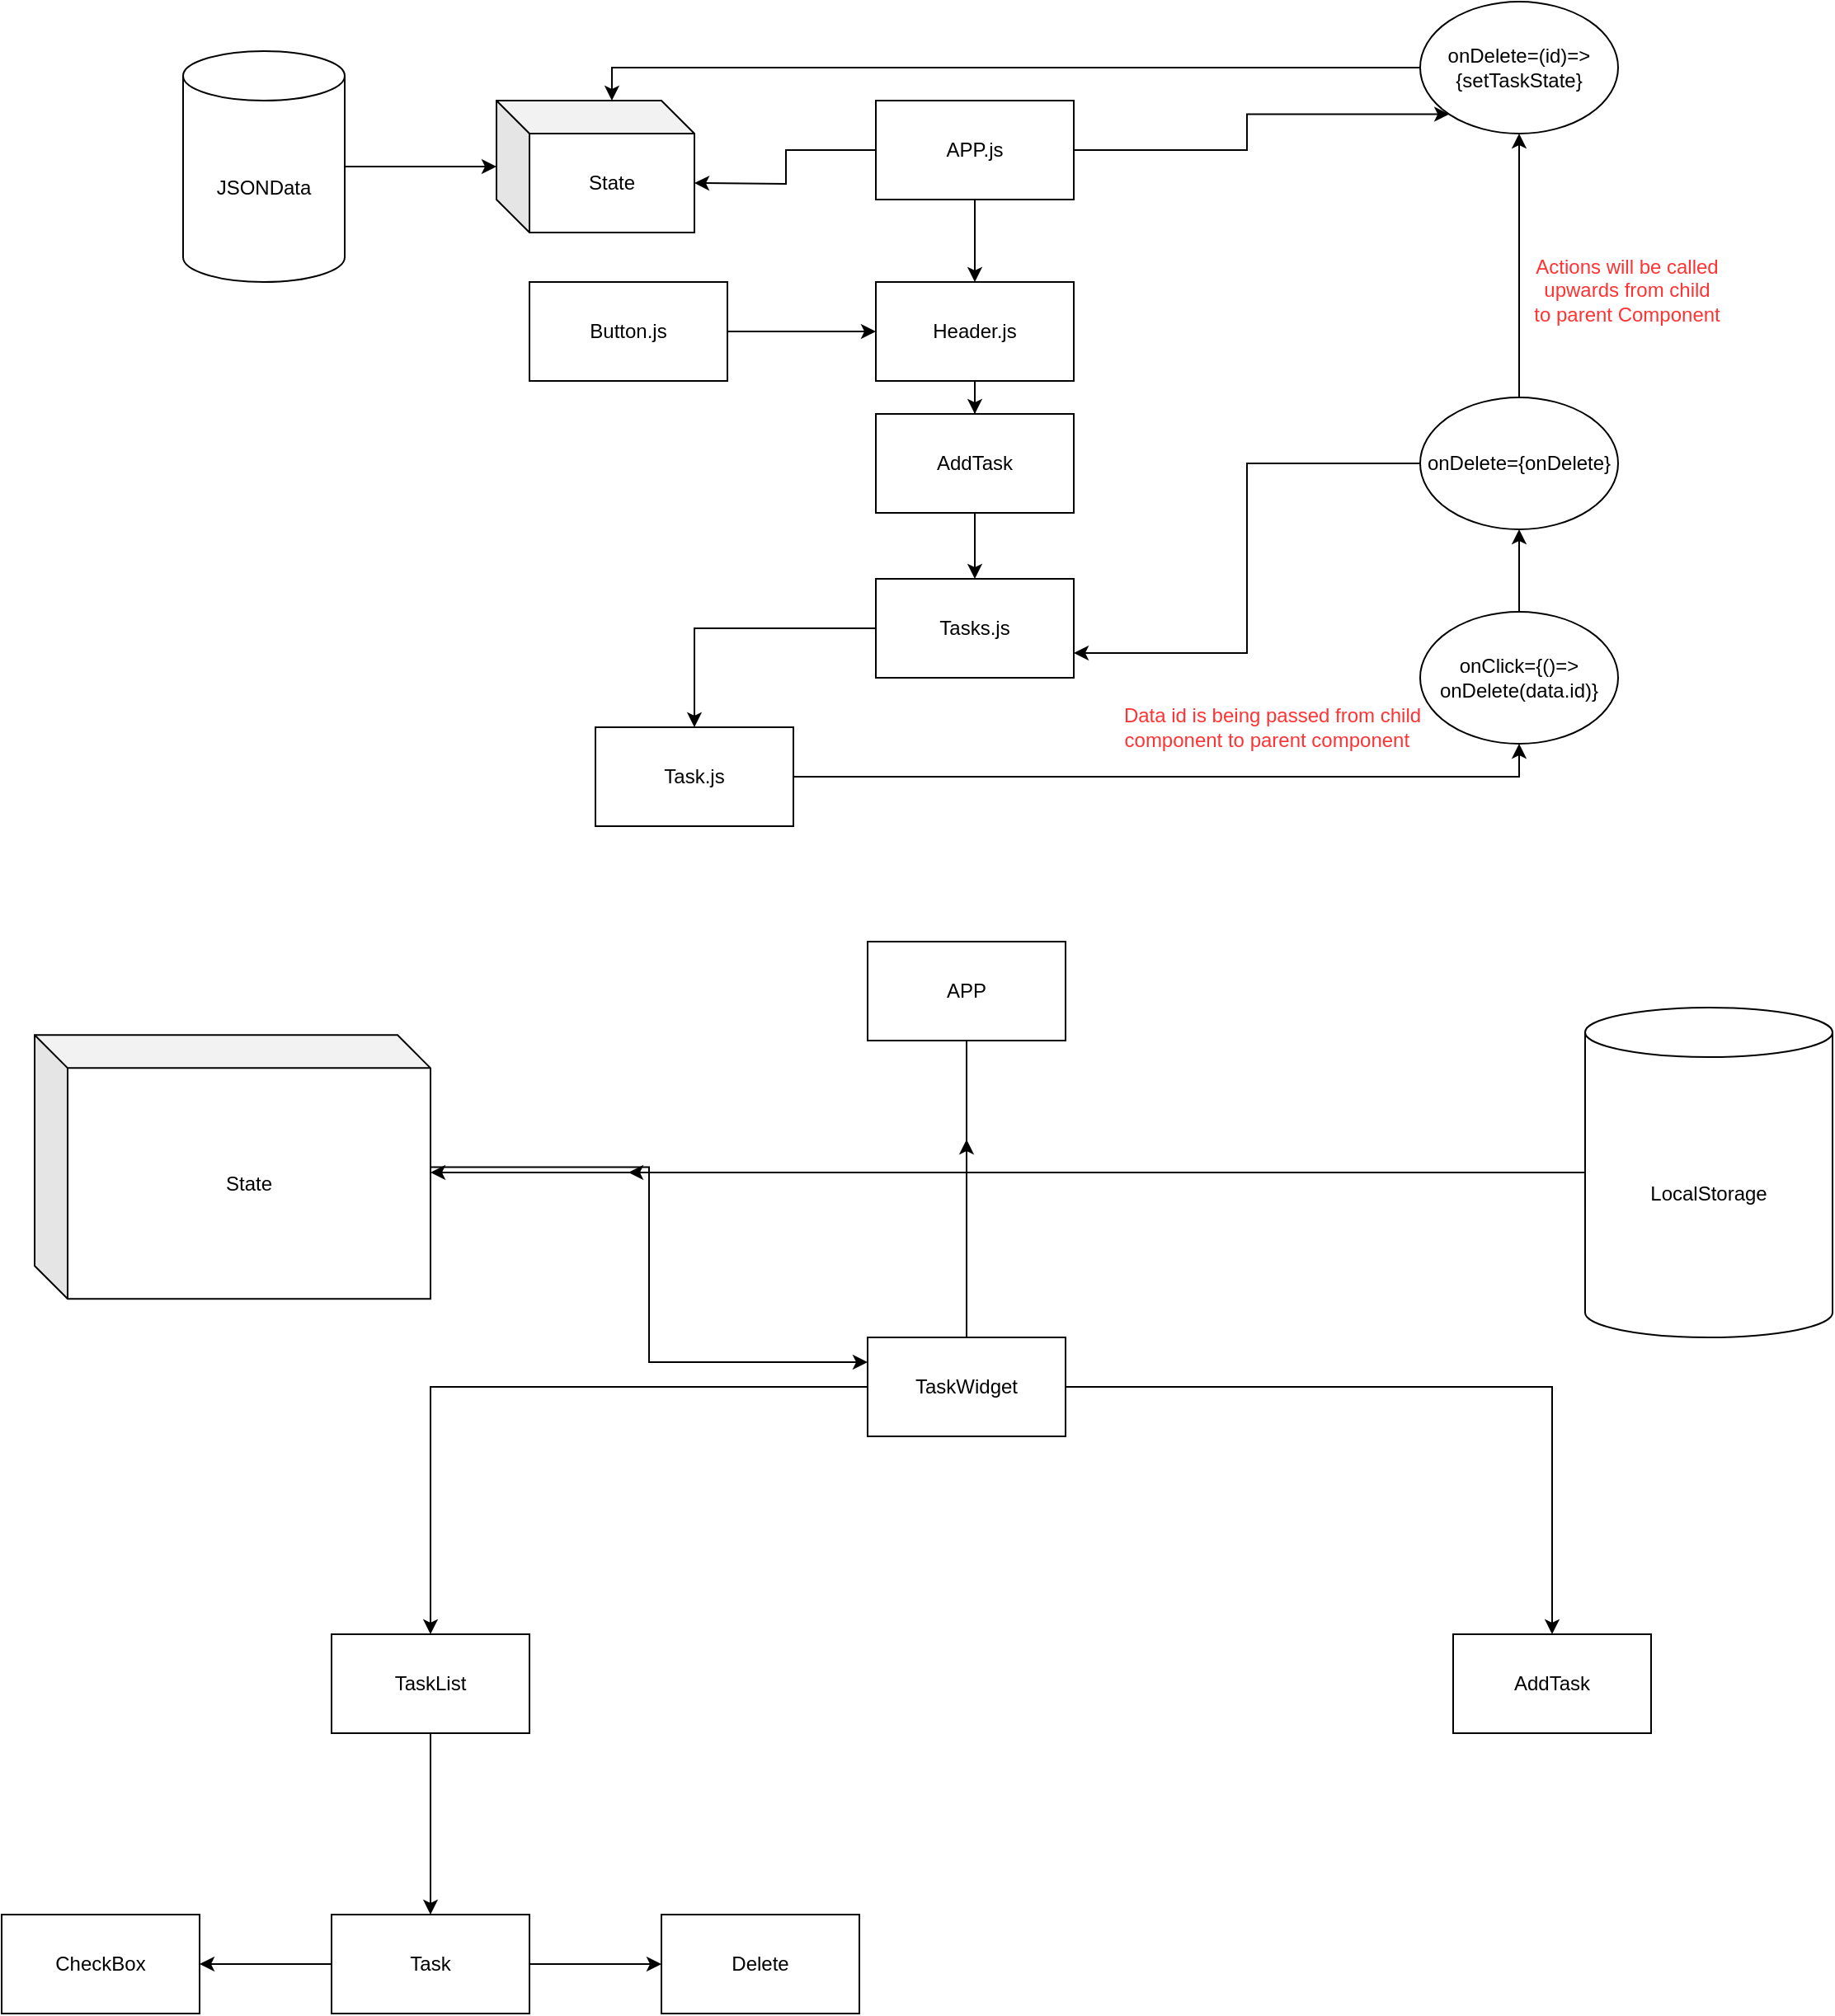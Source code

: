 <mxfile version="14.2.7" type="github">
  <diagram id="XIvJirokyolR4Q2zgeg9" name="Page-1">
    <mxGraphModel dx="2280" dy="692" grid="1" gridSize="10" guides="1" tooltips="1" connect="1" arrows="1" fold="1" page="1" pageScale="1" pageWidth="850" pageHeight="1100" math="0" shadow="0">
      <root>
        <mxCell id="0" />
        <mxCell id="1" parent="0" />
        <mxCell id="-jr_KmrOgbQ2j4UbXpEs-5" value="" style="edgeStyle=orthogonalEdgeStyle;rounded=0;orthogonalLoop=1;jettySize=auto;html=1;entryX=0;entryY=1;entryDx=0;entryDy=0;" parent="1" source="-jr_KmrOgbQ2j4UbXpEs-1" target="-jr_KmrOgbQ2j4UbXpEs-30" edge="1">
          <mxGeometry relative="1" as="geometry">
            <mxPoint x="620" y="220" as="targetPoint" />
          </mxGeometry>
        </mxCell>
        <mxCell id="-jr_KmrOgbQ2j4UbXpEs-36" value="" style="edgeStyle=orthogonalEdgeStyle;rounded=0;orthogonalLoop=1;jettySize=auto;html=1;" parent="1" source="-jr_KmrOgbQ2j4UbXpEs-1" edge="1">
          <mxGeometry relative="1" as="geometry">
            <mxPoint x="260" y="220" as="targetPoint" />
          </mxGeometry>
        </mxCell>
        <mxCell id="-jr_KmrOgbQ2j4UbXpEs-53" value="" style="edgeStyle=orthogonalEdgeStyle;rounded=0;orthogonalLoop=1;jettySize=auto;html=1;" parent="1" source="-jr_KmrOgbQ2j4UbXpEs-1" target="-jr_KmrOgbQ2j4UbXpEs-38" edge="1">
          <mxGeometry relative="1" as="geometry" />
        </mxCell>
        <mxCell id="-jr_KmrOgbQ2j4UbXpEs-1" value="APP.js" style="rounded=0;whiteSpace=wrap;html=1;" parent="1" vertex="1">
          <mxGeometry x="370" y="170" width="120" height="60" as="geometry" />
        </mxCell>
        <mxCell id="-jr_KmrOgbQ2j4UbXpEs-61" value="" style="edgeStyle=orthogonalEdgeStyle;rounded=0;orthogonalLoop=1;jettySize=auto;html=1;" parent="1" source="-jr_KmrOgbQ2j4UbXpEs-2" target="-jr_KmrOgbQ2j4UbXpEs-8" edge="1">
          <mxGeometry relative="1" as="geometry" />
        </mxCell>
        <mxCell id="-jr_KmrOgbQ2j4UbXpEs-2" value="Tasks.js" style="rounded=0;whiteSpace=wrap;html=1;" parent="1" vertex="1">
          <mxGeometry x="370" y="460" width="120" height="60" as="geometry" />
        </mxCell>
        <mxCell id="-jr_KmrOgbQ2j4UbXpEs-62" style="edgeStyle=orthogonalEdgeStyle;rounded=0;orthogonalLoop=1;jettySize=auto;html=1;entryX=0.5;entryY=1;entryDx=0;entryDy=0;" parent="1" source="-jr_KmrOgbQ2j4UbXpEs-8" target="-jr_KmrOgbQ2j4UbXpEs-11" edge="1">
          <mxGeometry relative="1" as="geometry" />
        </mxCell>
        <mxCell id="-jr_KmrOgbQ2j4UbXpEs-8" value="Task.js" style="rounded=0;whiteSpace=wrap;html=1;" parent="1" vertex="1">
          <mxGeometry x="200" y="550" width="120" height="60" as="geometry" />
        </mxCell>
        <mxCell id="-jr_KmrOgbQ2j4UbXpEs-64" value="" style="edgeStyle=orthogonalEdgeStyle;rounded=0;orthogonalLoop=1;jettySize=auto;html=1;" parent="1" source="-jr_KmrOgbQ2j4UbXpEs-11" target="-jr_KmrOgbQ2j4UbXpEs-29" edge="1">
          <mxGeometry relative="1" as="geometry" />
        </mxCell>
        <mxCell id="-jr_KmrOgbQ2j4UbXpEs-11" value="onClick={()=&amp;gt; onDelete(data.id)}" style="ellipse;whiteSpace=wrap;html=1;rounded=0;" parent="1" vertex="1">
          <mxGeometry x="700" y="480" width="120" height="80" as="geometry" />
        </mxCell>
        <mxCell id="-jr_KmrOgbQ2j4UbXpEs-23" value="&lt;font color=&quot;#ff3333&quot;&gt;Data id is being passed from child &lt;br&gt;component to parent component&amp;nbsp;&amp;nbsp;&lt;/font&gt;" style="text;html=1;align=center;verticalAlign=middle;resizable=0;points=[];autosize=1;" parent="1" vertex="1">
          <mxGeometry x="510" y="535" width="200" height="30" as="geometry" />
        </mxCell>
        <mxCell id="-jr_KmrOgbQ2j4UbXpEs-24" value="&lt;font color=&quot;#ff3333&quot;&gt;Actions will be called &lt;br&gt;upwards from child&lt;br&gt;&amp;nbsp;to parent Component&amp;nbsp;&lt;/font&gt;" style="text;html=1;align=center;verticalAlign=middle;resizable=0;points=[];autosize=1;" parent="1" vertex="1">
          <mxGeometry x="760" y="260" width="130" height="50" as="geometry" />
        </mxCell>
        <mxCell id="-jr_KmrOgbQ2j4UbXpEs-63" style="edgeStyle=orthogonalEdgeStyle;rounded=0;orthogonalLoop=1;jettySize=auto;html=1;entryX=1;entryY=0.75;entryDx=0;entryDy=0;" parent="1" source="-jr_KmrOgbQ2j4UbXpEs-29" target="-jr_KmrOgbQ2j4UbXpEs-2" edge="1">
          <mxGeometry relative="1" as="geometry" />
        </mxCell>
        <mxCell id="-jr_KmrOgbQ2j4UbXpEs-65" style="edgeStyle=orthogonalEdgeStyle;rounded=0;orthogonalLoop=1;jettySize=auto;html=1;entryX=0.5;entryY=1;entryDx=0;entryDy=0;" parent="1" source="-jr_KmrOgbQ2j4UbXpEs-29" target="-jr_KmrOgbQ2j4UbXpEs-30" edge="1">
          <mxGeometry relative="1" as="geometry" />
        </mxCell>
        <mxCell id="-jr_KmrOgbQ2j4UbXpEs-29" value="&lt;span&gt;onDelete={onDelete}&lt;/span&gt;" style="ellipse;whiteSpace=wrap;html=1;" parent="1" vertex="1">
          <mxGeometry x="700" y="350" width="120" height="80" as="geometry" />
        </mxCell>
        <mxCell id="-jr_KmrOgbQ2j4UbXpEs-44" style="edgeStyle=orthogonalEdgeStyle;rounded=0;orthogonalLoop=1;jettySize=auto;html=1;entryX=0.583;entryY=0;entryDx=0;entryDy=0;entryPerimeter=0;" parent="1" source="-jr_KmrOgbQ2j4UbXpEs-30" target="-jr_KmrOgbQ2j4UbXpEs-41" edge="1">
          <mxGeometry relative="1" as="geometry" />
        </mxCell>
        <mxCell id="-jr_KmrOgbQ2j4UbXpEs-30" value="&lt;span&gt;onDelete=(id)=&amp;gt;{setTaskState}&lt;/span&gt;" style="ellipse;whiteSpace=wrap;html=1;" parent="1" vertex="1">
          <mxGeometry x="700" y="110" width="120" height="80" as="geometry" />
        </mxCell>
        <mxCell id="-jr_KmrOgbQ2j4UbXpEs-54" value="" style="edgeStyle=orthogonalEdgeStyle;rounded=0;orthogonalLoop=1;jettySize=auto;html=1;" parent="1" source="-jr_KmrOgbQ2j4UbXpEs-38" target="-jr_KmrOgbQ2j4UbXpEs-48" edge="1">
          <mxGeometry relative="1" as="geometry" />
        </mxCell>
        <mxCell id="-jr_KmrOgbQ2j4UbXpEs-38" value="Header.js&lt;br&gt;" style="rounded=0;whiteSpace=wrap;html=1;" parent="1" vertex="1">
          <mxGeometry x="370" y="280" width="120" height="60" as="geometry" />
        </mxCell>
        <mxCell id="-jr_KmrOgbQ2j4UbXpEs-66" style="edgeStyle=orthogonalEdgeStyle;rounded=0;orthogonalLoop=1;jettySize=auto;html=1;" parent="1" source="-jr_KmrOgbQ2j4UbXpEs-39" target="-jr_KmrOgbQ2j4UbXpEs-38" edge="1">
          <mxGeometry relative="1" as="geometry" />
        </mxCell>
        <mxCell id="-jr_KmrOgbQ2j4UbXpEs-39" value="Button.js" style="rounded=0;whiteSpace=wrap;html=1;" parent="1" vertex="1">
          <mxGeometry x="160" y="280" width="120" height="60" as="geometry" />
        </mxCell>
        <mxCell id="-jr_KmrOgbQ2j4UbXpEs-41" value="State" style="shape=cube;whiteSpace=wrap;html=1;boundedLbl=1;backgroundOutline=1;darkOpacity=0.05;darkOpacity2=0.1;" parent="1" vertex="1">
          <mxGeometry x="140" y="170" width="120" height="80" as="geometry" />
        </mxCell>
        <mxCell id="-jr_KmrOgbQ2j4UbXpEs-43" value="" style="edgeStyle=orthogonalEdgeStyle;rounded=0;orthogonalLoop=1;jettySize=auto;html=1;" parent="1" source="-jr_KmrOgbQ2j4UbXpEs-42" target="-jr_KmrOgbQ2j4UbXpEs-41" edge="1">
          <mxGeometry relative="1" as="geometry" />
        </mxCell>
        <mxCell id="-jr_KmrOgbQ2j4UbXpEs-42" value="JSONData" style="shape=cylinder3;whiteSpace=wrap;html=1;boundedLbl=1;backgroundOutline=1;size=15;" parent="1" vertex="1">
          <mxGeometry x="-50" y="140" width="98" height="140" as="geometry" />
        </mxCell>
        <mxCell id="-jr_KmrOgbQ2j4UbXpEs-59" value="" style="edgeStyle=orthogonalEdgeStyle;rounded=0;orthogonalLoop=1;jettySize=auto;html=1;" parent="1" source="-jr_KmrOgbQ2j4UbXpEs-48" target="-jr_KmrOgbQ2j4UbXpEs-2" edge="1">
          <mxGeometry relative="1" as="geometry" />
        </mxCell>
        <mxCell id="-jr_KmrOgbQ2j4UbXpEs-48" value="AddTask" style="rounded=0;whiteSpace=wrap;html=1;" parent="1" vertex="1">
          <mxGeometry x="370" y="360" width="120" height="60" as="geometry" />
        </mxCell>
        <mxCell id="RuUFGmUNuhghyse_Q7P7-1" value="APP" style="rounded=0;whiteSpace=wrap;html=1;" parent="1" vertex="1">
          <mxGeometry x="365" y="680" width="120" height="60" as="geometry" />
        </mxCell>
        <mxCell id="RuUFGmUNuhghyse_Q7P7-5" value="" style="edgeStyle=orthogonalEdgeStyle;rounded=0;orthogonalLoop=1;jettySize=auto;html=1;" parent="1" source="RuUFGmUNuhghyse_Q7P7-2" target="RuUFGmUNuhghyse_Q7P7-4" edge="1">
          <mxGeometry relative="1" as="geometry" />
        </mxCell>
        <mxCell id="RuUFGmUNuhghyse_Q7P7-7" value="" style="edgeStyle=orthogonalEdgeStyle;rounded=0;orthogonalLoop=1;jettySize=auto;html=1;" parent="1" source="RuUFGmUNuhghyse_Q7P7-2" target="RuUFGmUNuhghyse_Q7P7-6" edge="1">
          <mxGeometry relative="1" as="geometry" />
        </mxCell>
        <mxCell id="RuUFGmUNuhghyse_Q7P7-18" style="edgeStyle=orthogonalEdgeStyle;rounded=0;orthogonalLoop=1;jettySize=auto;html=1;" parent="1" source="RuUFGmUNuhghyse_Q7P7-2" edge="1">
          <mxGeometry relative="1" as="geometry">
            <mxPoint x="425" y="800" as="targetPoint" />
          </mxGeometry>
        </mxCell>
        <mxCell id="RuUFGmUNuhghyse_Q7P7-2" value="TaskWidget" style="rounded=0;whiteSpace=wrap;html=1;" parent="1" vertex="1">
          <mxGeometry x="365" y="920" width="120" height="60" as="geometry" />
        </mxCell>
        <mxCell id="RuUFGmUNuhghyse_Q7P7-4" value="AddTask" style="rounded=0;whiteSpace=wrap;html=1;" parent="1" vertex="1">
          <mxGeometry x="720" y="1100" width="120" height="60" as="geometry" />
        </mxCell>
        <mxCell id="RuUFGmUNuhghyse_Q7P7-9" value="" style="edgeStyle=orthogonalEdgeStyle;rounded=0;orthogonalLoop=1;jettySize=auto;html=1;" parent="1" source="RuUFGmUNuhghyse_Q7P7-6" target="RuUFGmUNuhghyse_Q7P7-8" edge="1">
          <mxGeometry relative="1" as="geometry" />
        </mxCell>
        <mxCell id="RuUFGmUNuhghyse_Q7P7-6" value="TaskList" style="rounded=0;whiteSpace=wrap;html=1;" parent="1" vertex="1">
          <mxGeometry x="40" y="1100" width="120" height="60" as="geometry" />
        </mxCell>
        <mxCell id="RuUFGmUNuhghyse_Q7P7-11" value="" style="edgeStyle=orthogonalEdgeStyle;rounded=0;orthogonalLoop=1;jettySize=auto;html=1;" parent="1" source="RuUFGmUNuhghyse_Q7P7-8" target="RuUFGmUNuhghyse_Q7P7-10" edge="1">
          <mxGeometry relative="1" as="geometry" />
        </mxCell>
        <mxCell id="RuUFGmUNuhghyse_Q7P7-13" value="" style="edgeStyle=orthogonalEdgeStyle;rounded=0;orthogonalLoop=1;jettySize=auto;html=1;" parent="1" source="RuUFGmUNuhghyse_Q7P7-8" target="RuUFGmUNuhghyse_Q7P7-12" edge="1">
          <mxGeometry relative="1" as="geometry" />
        </mxCell>
        <mxCell id="RuUFGmUNuhghyse_Q7P7-8" value="Task" style="rounded=0;whiteSpace=wrap;html=1;" parent="1" vertex="1">
          <mxGeometry x="40" y="1270" width="120" height="60" as="geometry" />
        </mxCell>
        <mxCell id="RuUFGmUNuhghyse_Q7P7-10" value="CheckBox" style="rounded=0;whiteSpace=wrap;html=1;" parent="1" vertex="1">
          <mxGeometry x="-160" y="1270" width="120" height="60" as="geometry" />
        </mxCell>
        <mxCell id="RuUFGmUNuhghyse_Q7P7-12" value="Delete" style="rounded=0;whiteSpace=wrap;html=1;" parent="1" vertex="1">
          <mxGeometry x="240" y="1270" width="120" height="60" as="geometry" />
        </mxCell>
        <mxCell id="RuUFGmUNuhghyse_Q7P7-19" style="edgeStyle=orthogonalEdgeStyle;rounded=0;orthogonalLoop=1;jettySize=auto;html=1;entryX=0;entryY=0.25;entryDx=0;entryDy=0;" parent="1" source="RuUFGmUNuhghyse_Q7P7-14" target="RuUFGmUNuhghyse_Q7P7-2" edge="1">
          <mxGeometry relative="1" as="geometry" />
        </mxCell>
        <mxCell id="RuUFGmUNuhghyse_Q7P7-14" value="State" style="shape=cube;whiteSpace=wrap;html=1;boundedLbl=1;backgroundOutline=1;darkOpacity=0.05;darkOpacity2=0.1;" parent="1" vertex="1">
          <mxGeometry x="-140" y="736.66" width="240" height="160" as="geometry" />
        </mxCell>
        <mxCell id="RuUFGmUNuhghyse_Q7P7-15" value="" style="edgeStyle=orthogonalEdgeStyle;rounded=0;orthogonalLoop=1;jettySize=auto;html=1;" parent="1" source="RuUFGmUNuhghyse_Q7P7-1" target="RuUFGmUNuhghyse_Q7P7-14" edge="1">
          <mxGeometry relative="1" as="geometry">
            <mxPoint x="425" y="740" as="sourcePoint" />
            <mxPoint x="425" y="920" as="targetPoint" />
            <Array as="points">
              <mxPoint x="425" y="820" />
            </Array>
          </mxGeometry>
        </mxCell>
        <mxCell id="RuUFGmUNuhghyse_Q7P7-17" style="edgeStyle=orthogonalEdgeStyle;rounded=0;orthogonalLoop=1;jettySize=auto;html=1;" parent="1" source="RuUFGmUNuhghyse_Q7P7-16" edge="1">
          <mxGeometry relative="1" as="geometry">
            <mxPoint x="220" y="820" as="targetPoint" />
          </mxGeometry>
        </mxCell>
        <mxCell id="RuUFGmUNuhghyse_Q7P7-16" value="LocalStorage" style="shape=cylinder3;whiteSpace=wrap;html=1;boundedLbl=1;backgroundOutline=1;size=15;" parent="1" vertex="1">
          <mxGeometry x="800" y="720" width="150" height="200" as="geometry" />
        </mxCell>
      </root>
    </mxGraphModel>
  </diagram>
</mxfile>
